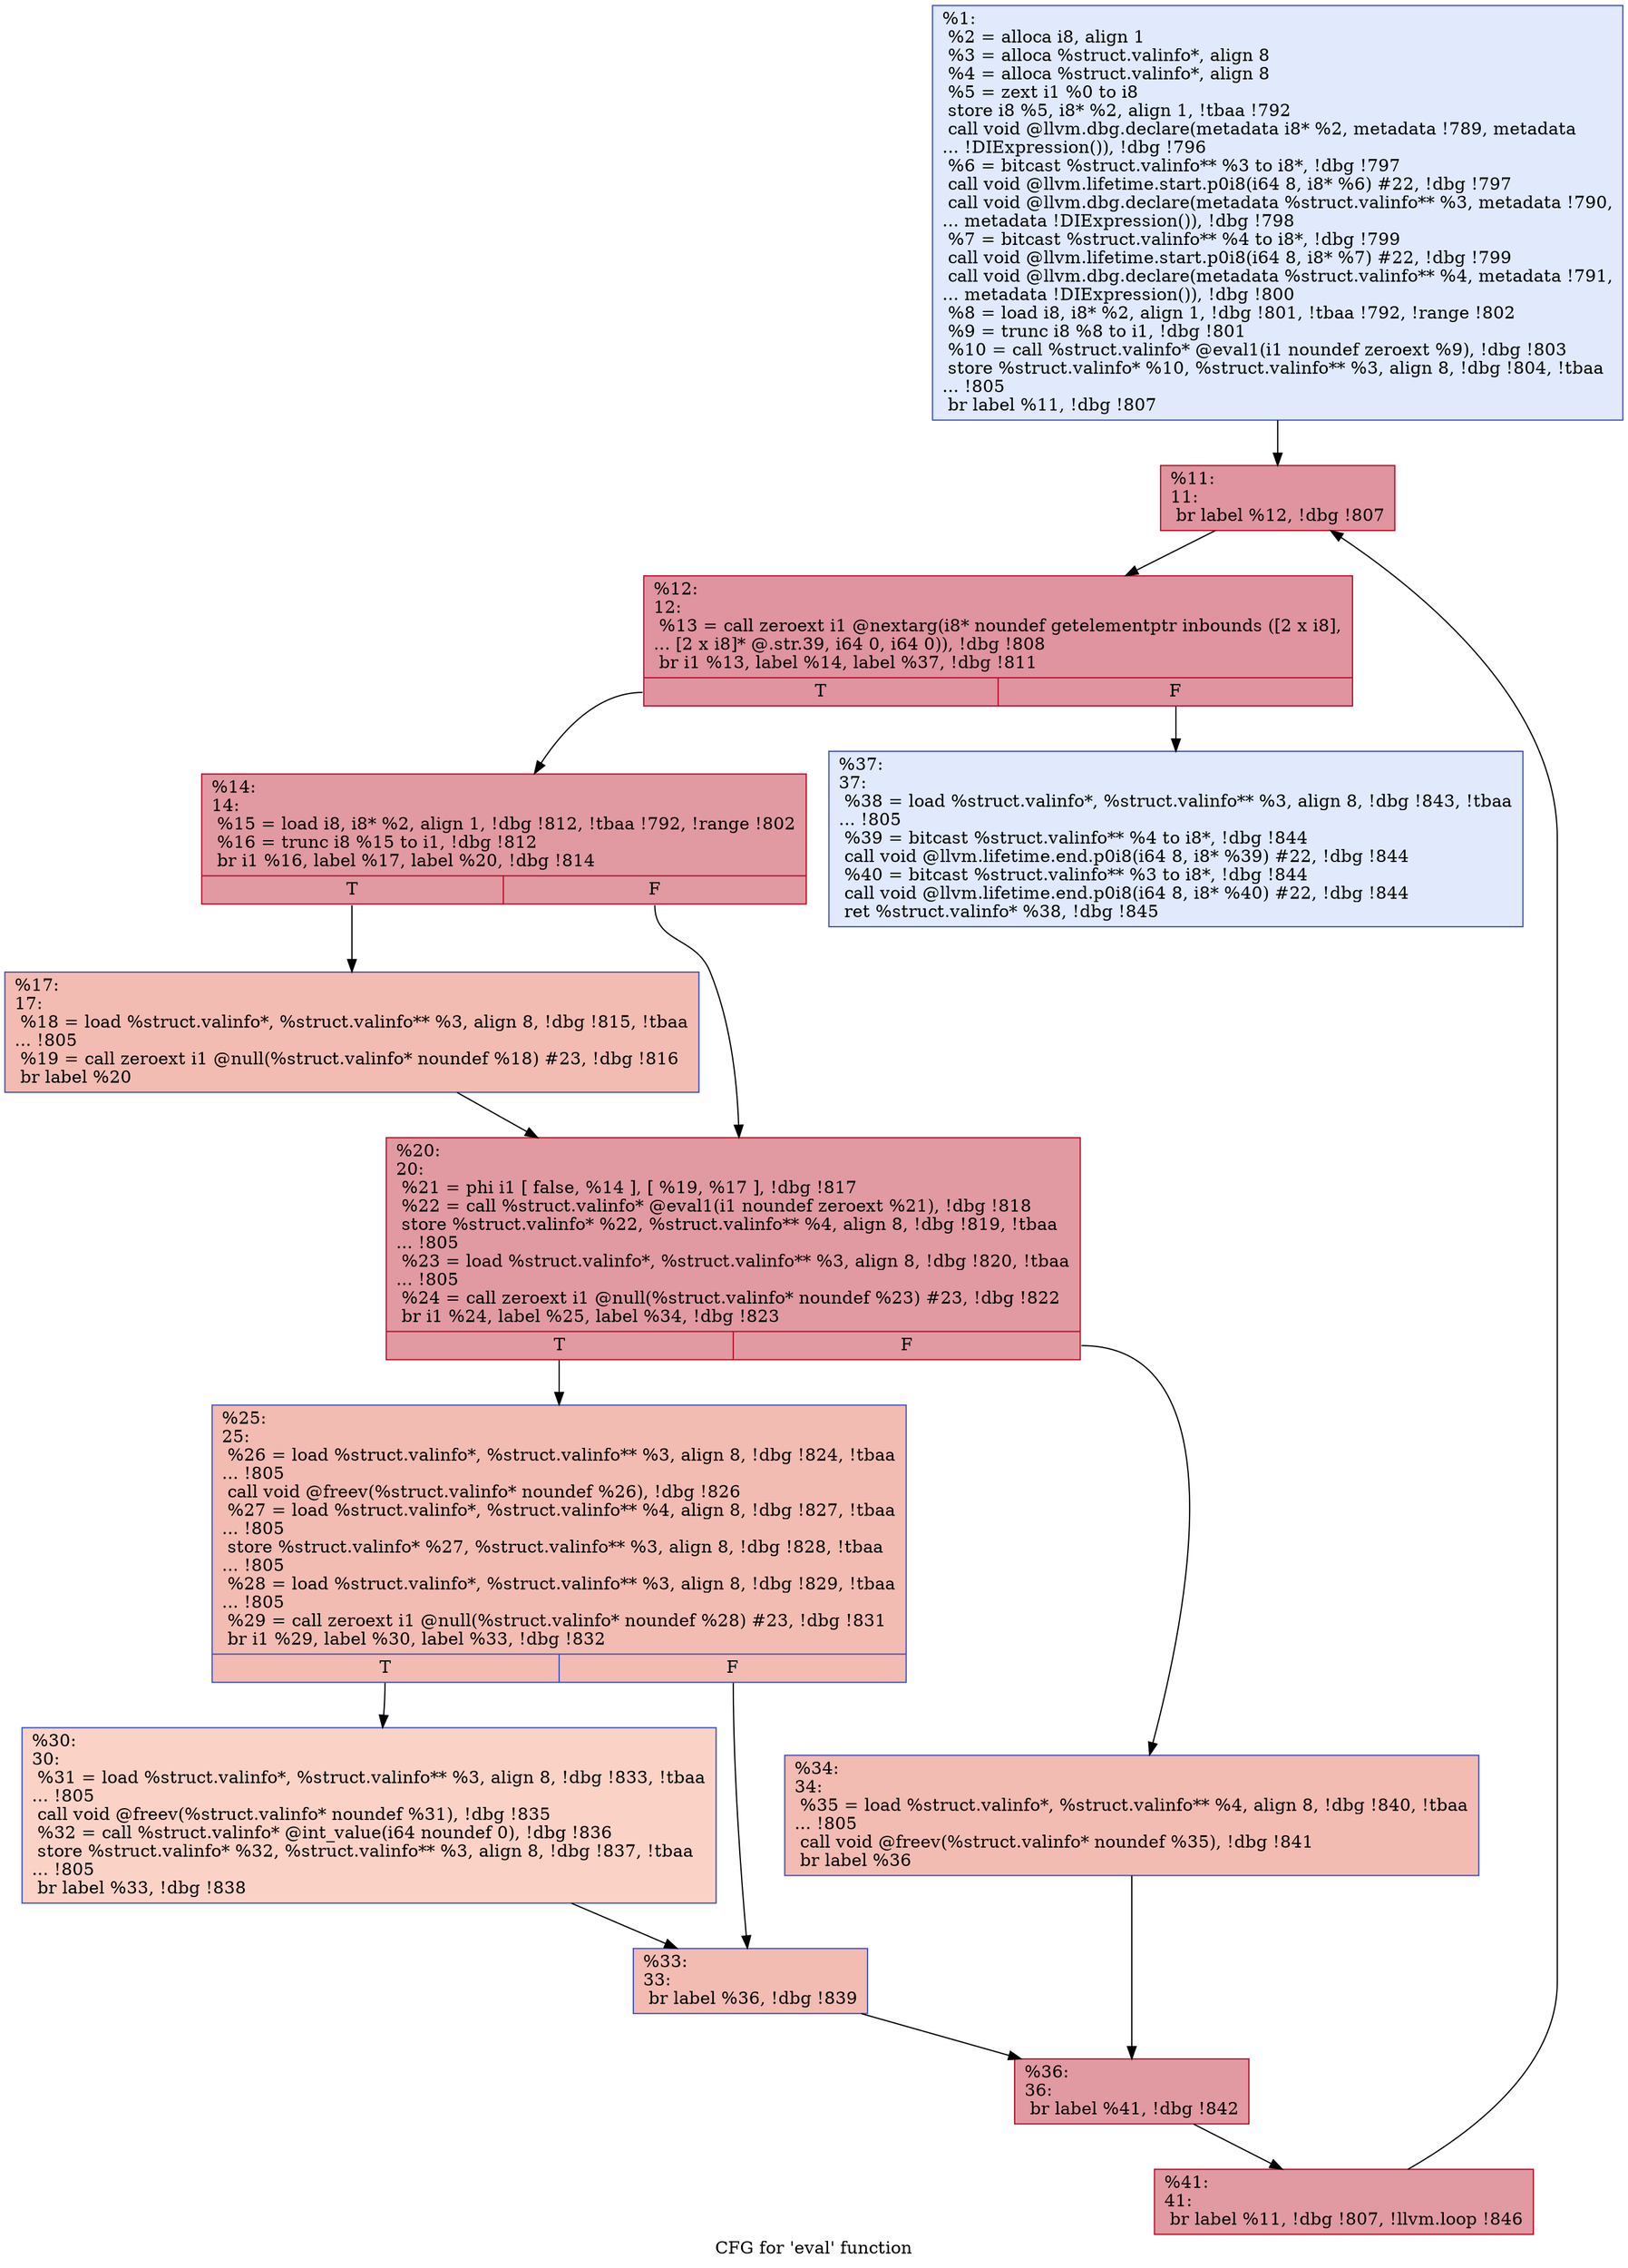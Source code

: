 digraph "CFG for 'eval' function" {
	label="CFG for 'eval' function";

	Node0x24d60c0 [shape=record,color="#3d50c3ff", style=filled, fillcolor="#b9d0f970",label="{%1:\l  %2 = alloca i8, align 1\l  %3 = alloca %struct.valinfo*, align 8\l  %4 = alloca %struct.valinfo*, align 8\l  %5 = zext i1 %0 to i8\l  store i8 %5, i8* %2, align 1, !tbaa !792\l  call void @llvm.dbg.declare(metadata i8* %2, metadata !789, metadata\l... !DIExpression()), !dbg !796\l  %6 = bitcast %struct.valinfo** %3 to i8*, !dbg !797\l  call void @llvm.lifetime.start.p0i8(i64 8, i8* %6) #22, !dbg !797\l  call void @llvm.dbg.declare(metadata %struct.valinfo** %3, metadata !790,\l... metadata !DIExpression()), !dbg !798\l  %7 = bitcast %struct.valinfo** %4 to i8*, !dbg !799\l  call void @llvm.lifetime.start.p0i8(i64 8, i8* %7) #22, !dbg !799\l  call void @llvm.dbg.declare(metadata %struct.valinfo** %4, metadata !791,\l... metadata !DIExpression()), !dbg !800\l  %8 = load i8, i8* %2, align 1, !dbg !801, !tbaa !792, !range !802\l  %9 = trunc i8 %8 to i1, !dbg !801\l  %10 = call %struct.valinfo* @eval1(i1 noundef zeroext %9), !dbg !803\l  store %struct.valinfo* %10, %struct.valinfo** %3, align 8, !dbg !804, !tbaa\l... !805\l  br label %11, !dbg !807\l}"];
	Node0x24d60c0 -> Node0x24d6180;
	Node0x24d6180 [shape=record,color="#b70d28ff", style=filled, fillcolor="#b70d2870",label="{%11:\l11:                                               \l  br label %12, !dbg !807\l}"];
	Node0x24d6180 -> Node0x24d61d0;
	Node0x24d61d0 [shape=record,color="#b70d28ff", style=filled, fillcolor="#b70d2870",label="{%12:\l12:                                               \l  %13 = call zeroext i1 @nextarg(i8* noundef getelementptr inbounds ([2 x i8],\l... [2 x i8]* @.str.39, i64 0, i64 0)), !dbg !808\l  br i1 %13, label %14, label %37, !dbg !811\l|{<s0>T|<s1>F}}"];
	Node0x24d61d0:s0 -> Node0x24d6220;
	Node0x24d61d0:s1 -> Node0x24d64a0;
	Node0x24d6220 [shape=record,color="#b70d28ff", style=filled, fillcolor="#bb1b2c70",label="{%14:\l14:                                               \l  %15 = load i8, i8* %2, align 1, !dbg !812, !tbaa !792, !range !802\l  %16 = trunc i8 %15 to i1, !dbg !812\l  br i1 %16, label %17, label %20, !dbg !814\l|{<s0>T|<s1>F}}"];
	Node0x24d6220:s0 -> Node0x24d6270;
	Node0x24d6220:s1 -> Node0x24d62c0;
	Node0x24d6270 [shape=record,color="#3d50c3ff", style=filled, fillcolor="#e1675170",label="{%17:\l17:                                               \l  %18 = load %struct.valinfo*, %struct.valinfo** %3, align 8, !dbg !815, !tbaa\l... !805\l  %19 = call zeroext i1 @null(%struct.valinfo* noundef %18) #23, !dbg !816\l  br label %20\l}"];
	Node0x24d6270 -> Node0x24d62c0;
	Node0x24d62c0 [shape=record,color="#b70d28ff", style=filled, fillcolor="#bb1b2c70",label="{%20:\l20:                                               \l  %21 = phi i1 [ false, %14 ], [ %19, %17 ], !dbg !817\l  %22 = call %struct.valinfo* @eval1(i1 noundef zeroext %21), !dbg !818\l  store %struct.valinfo* %22, %struct.valinfo** %4, align 8, !dbg !819, !tbaa\l... !805\l  %23 = load %struct.valinfo*, %struct.valinfo** %3, align 8, !dbg !820, !tbaa\l... !805\l  %24 = call zeroext i1 @null(%struct.valinfo* noundef %23) #23, !dbg !822\l  br i1 %24, label %25, label %34, !dbg !823\l|{<s0>T|<s1>F}}"];
	Node0x24d62c0:s0 -> Node0x24d6310;
	Node0x24d62c0:s1 -> Node0x24d6400;
	Node0x24d6310 [shape=record,color="#3d50c3ff", style=filled, fillcolor="#e1675170",label="{%25:\l25:                                               \l  %26 = load %struct.valinfo*, %struct.valinfo** %3, align 8, !dbg !824, !tbaa\l... !805\l  call void @freev(%struct.valinfo* noundef %26), !dbg !826\l  %27 = load %struct.valinfo*, %struct.valinfo** %4, align 8, !dbg !827, !tbaa\l... !805\l  store %struct.valinfo* %27, %struct.valinfo** %3, align 8, !dbg !828, !tbaa\l... !805\l  %28 = load %struct.valinfo*, %struct.valinfo** %3, align 8, !dbg !829, !tbaa\l... !805\l  %29 = call zeroext i1 @null(%struct.valinfo* noundef %28) #23, !dbg !831\l  br i1 %29, label %30, label %33, !dbg !832\l|{<s0>T|<s1>F}}"];
	Node0x24d6310:s0 -> Node0x24d6360;
	Node0x24d6310:s1 -> Node0x24d63b0;
	Node0x24d6360 [shape=record,color="#3d50c3ff", style=filled, fillcolor="#f59c7d70",label="{%30:\l30:                                               \l  %31 = load %struct.valinfo*, %struct.valinfo** %3, align 8, !dbg !833, !tbaa\l... !805\l  call void @freev(%struct.valinfo* noundef %31), !dbg !835\l  %32 = call %struct.valinfo* @int_value(i64 noundef 0), !dbg !836\l  store %struct.valinfo* %32, %struct.valinfo** %3, align 8, !dbg !837, !tbaa\l... !805\l  br label %33, !dbg !838\l}"];
	Node0x24d6360 -> Node0x24d63b0;
	Node0x24d63b0 [shape=record,color="#3d50c3ff", style=filled, fillcolor="#e1675170",label="{%33:\l33:                                               \l  br label %36, !dbg !839\l}"];
	Node0x24d63b0 -> Node0x24d6450;
	Node0x24d6400 [shape=record,color="#3d50c3ff", style=filled, fillcolor="#e1675170",label="{%34:\l34:                                               \l  %35 = load %struct.valinfo*, %struct.valinfo** %4, align 8, !dbg !840, !tbaa\l... !805\l  call void @freev(%struct.valinfo* noundef %35), !dbg !841\l  br label %36\l}"];
	Node0x24d6400 -> Node0x24d6450;
	Node0x24d6450 [shape=record,color="#b70d28ff", style=filled, fillcolor="#bb1b2c70",label="{%36:\l36:                                               \l  br label %41, !dbg !842\l}"];
	Node0x24d6450 -> Node0x24d64f0;
	Node0x24d64a0 [shape=record,color="#3d50c3ff", style=filled, fillcolor="#b9d0f970",label="{%37:\l37:                                               \l  %38 = load %struct.valinfo*, %struct.valinfo** %3, align 8, !dbg !843, !tbaa\l... !805\l  %39 = bitcast %struct.valinfo** %4 to i8*, !dbg !844\l  call void @llvm.lifetime.end.p0i8(i64 8, i8* %39) #22, !dbg !844\l  %40 = bitcast %struct.valinfo** %3 to i8*, !dbg !844\l  call void @llvm.lifetime.end.p0i8(i64 8, i8* %40) #22, !dbg !844\l  ret %struct.valinfo* %38, !dbg !845\l}"];
	Node0x24d64f0 [shape=record,color="#b70d28ff", style=filled, fillcolor="#bb1b2c70",label="{%41:\l41:                                               \l  br label %11, !dbg !807, !llvm.loop !846\l}"];
	Node0x24d64f0 -> Node0x24d6180;
}
